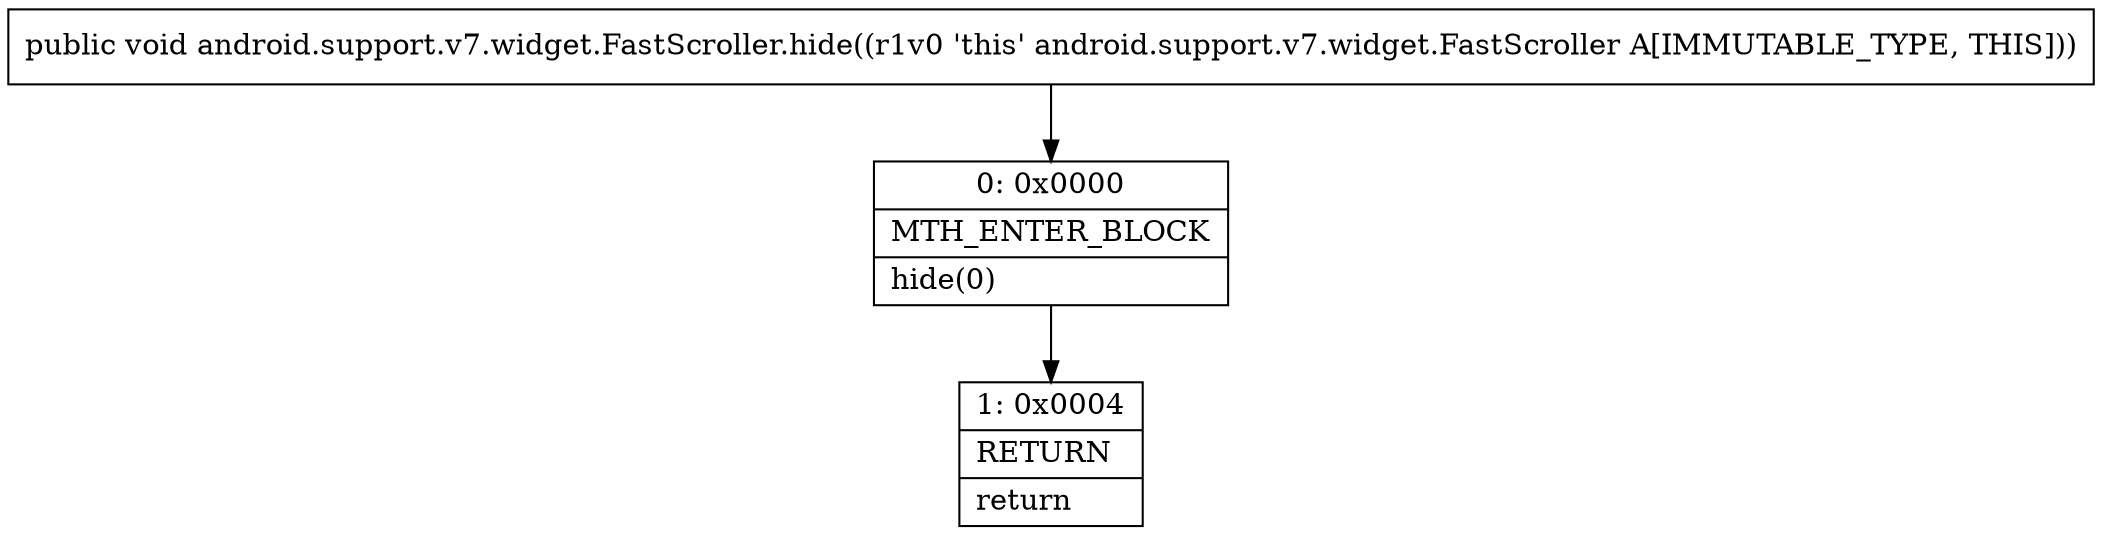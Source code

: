 digraph "CFG forandroid.support.v7.widget.FastScroller.hide()V" {
Node_0 [shape=record,label="{0\:\ 0x0000|MTH_ENTER_BLOCK\l|hide(0)\l}"];
Node_1 [shape=record,label="{1\:\ 0x0004|RETURN\l|return\l}"];
MethodNode[shape=record,label="{public void android.support.v7.widget.FastScroller.hide((r1v0 'this' android.support.v7.widget.FastScroller A[IMMUTABLE_TYPE, THIS])) }"];
MethodNode -> Node_0;
Node_0 -> Node_1;
}

